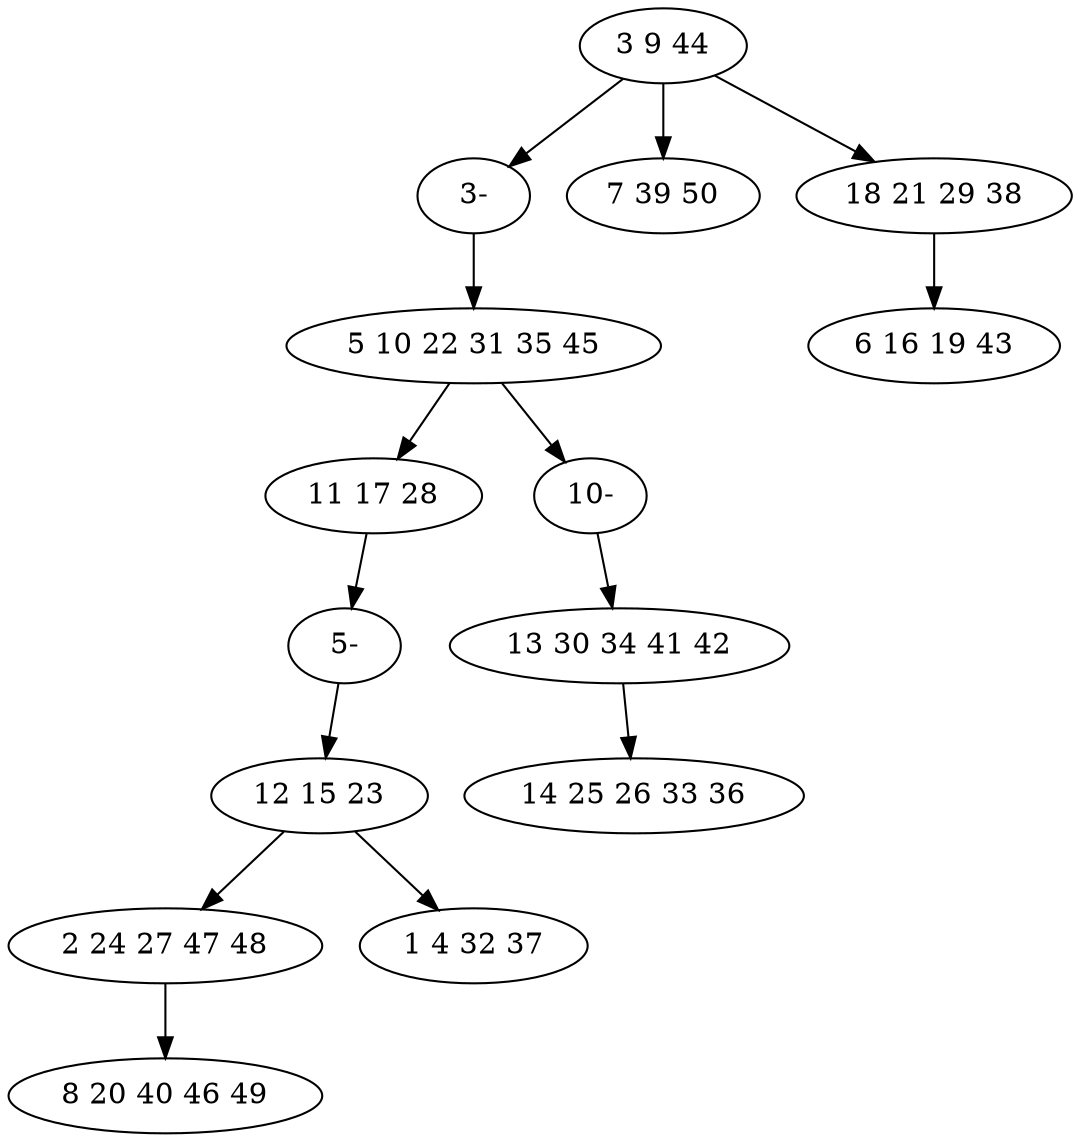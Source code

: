digraph true_tree {
	"0" -> "14"
	"1" -> "2"
	"0" -> "3"
	"2" -> "12"
	"0" -> "5"
	"5" -> "6"
	"4" -> "7"
	"7" -> "8"
	"1" -> "13"
	"9" -> "10"
	"4" -> "11"
	"12" -> "4"
	"13" -> "9"
	"14" -> "1"
	"0" [label="3 9 44"];
	"1" [label="5 10 22 31 35 45"];
	"2" [label="11 17 28"];
	"3" [label="7 39 50"];
	"4" [label="12 15 23"];
	"5" [label="18 21 29 38"];
	"6" [label="6 16 19 43"];
	"7" [label="2 24 27 47 48"];
	"8" [label="8 20 40 46 49"];
	"9" [label="13 30 34 41 42"];
	"10" [label="14 25 26 33 36"];
	"11" [label="1 4 32 37"];
	"12" [label="5-"];
	"13" [label="10-"];
	"14" [label="3-"];
}
